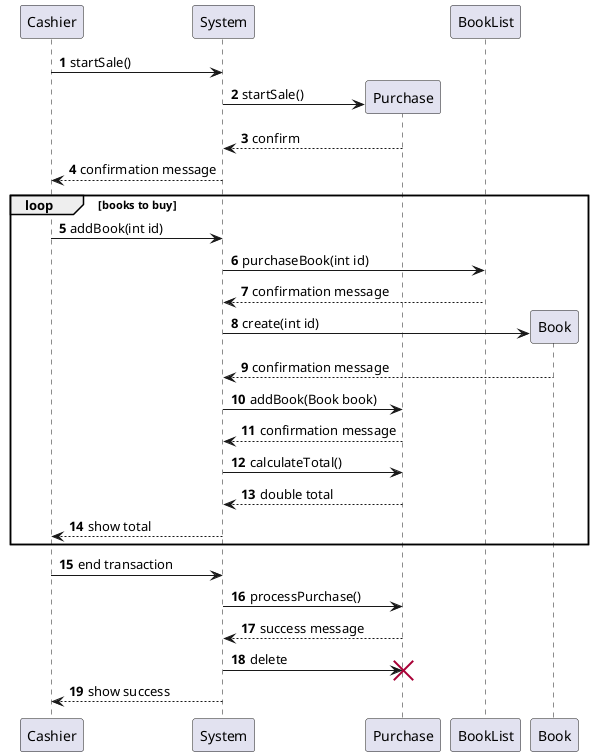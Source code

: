@startuml
'https://plantuml.com/sequence-diagram

autonumber

Cashier -> System: startSale()

System-> Purchase **: startSale()
Purchase --> System: confirm
System --> Cashier: confirmation message
loop books to buy
Cashier -> System: addBook(int id)
System -> BookList: purchaseBook(int id)
BookList --> System: confirmation message
System -> Book **: create(int id)
Book --> System: confirmation message
System -> Purchase: addBook(Book book)
Purchase --> System: confirmation message
System -> Purchase: calculateTotal()
Purchase --> System: double total
System --> Cashier: show total
end
Cashier -> System: end transaction
System -> Purchase: processPurchase()
Purchase --> System: success message
System -> Purchase !!: delete
System --> Cashier: show success

@enduml